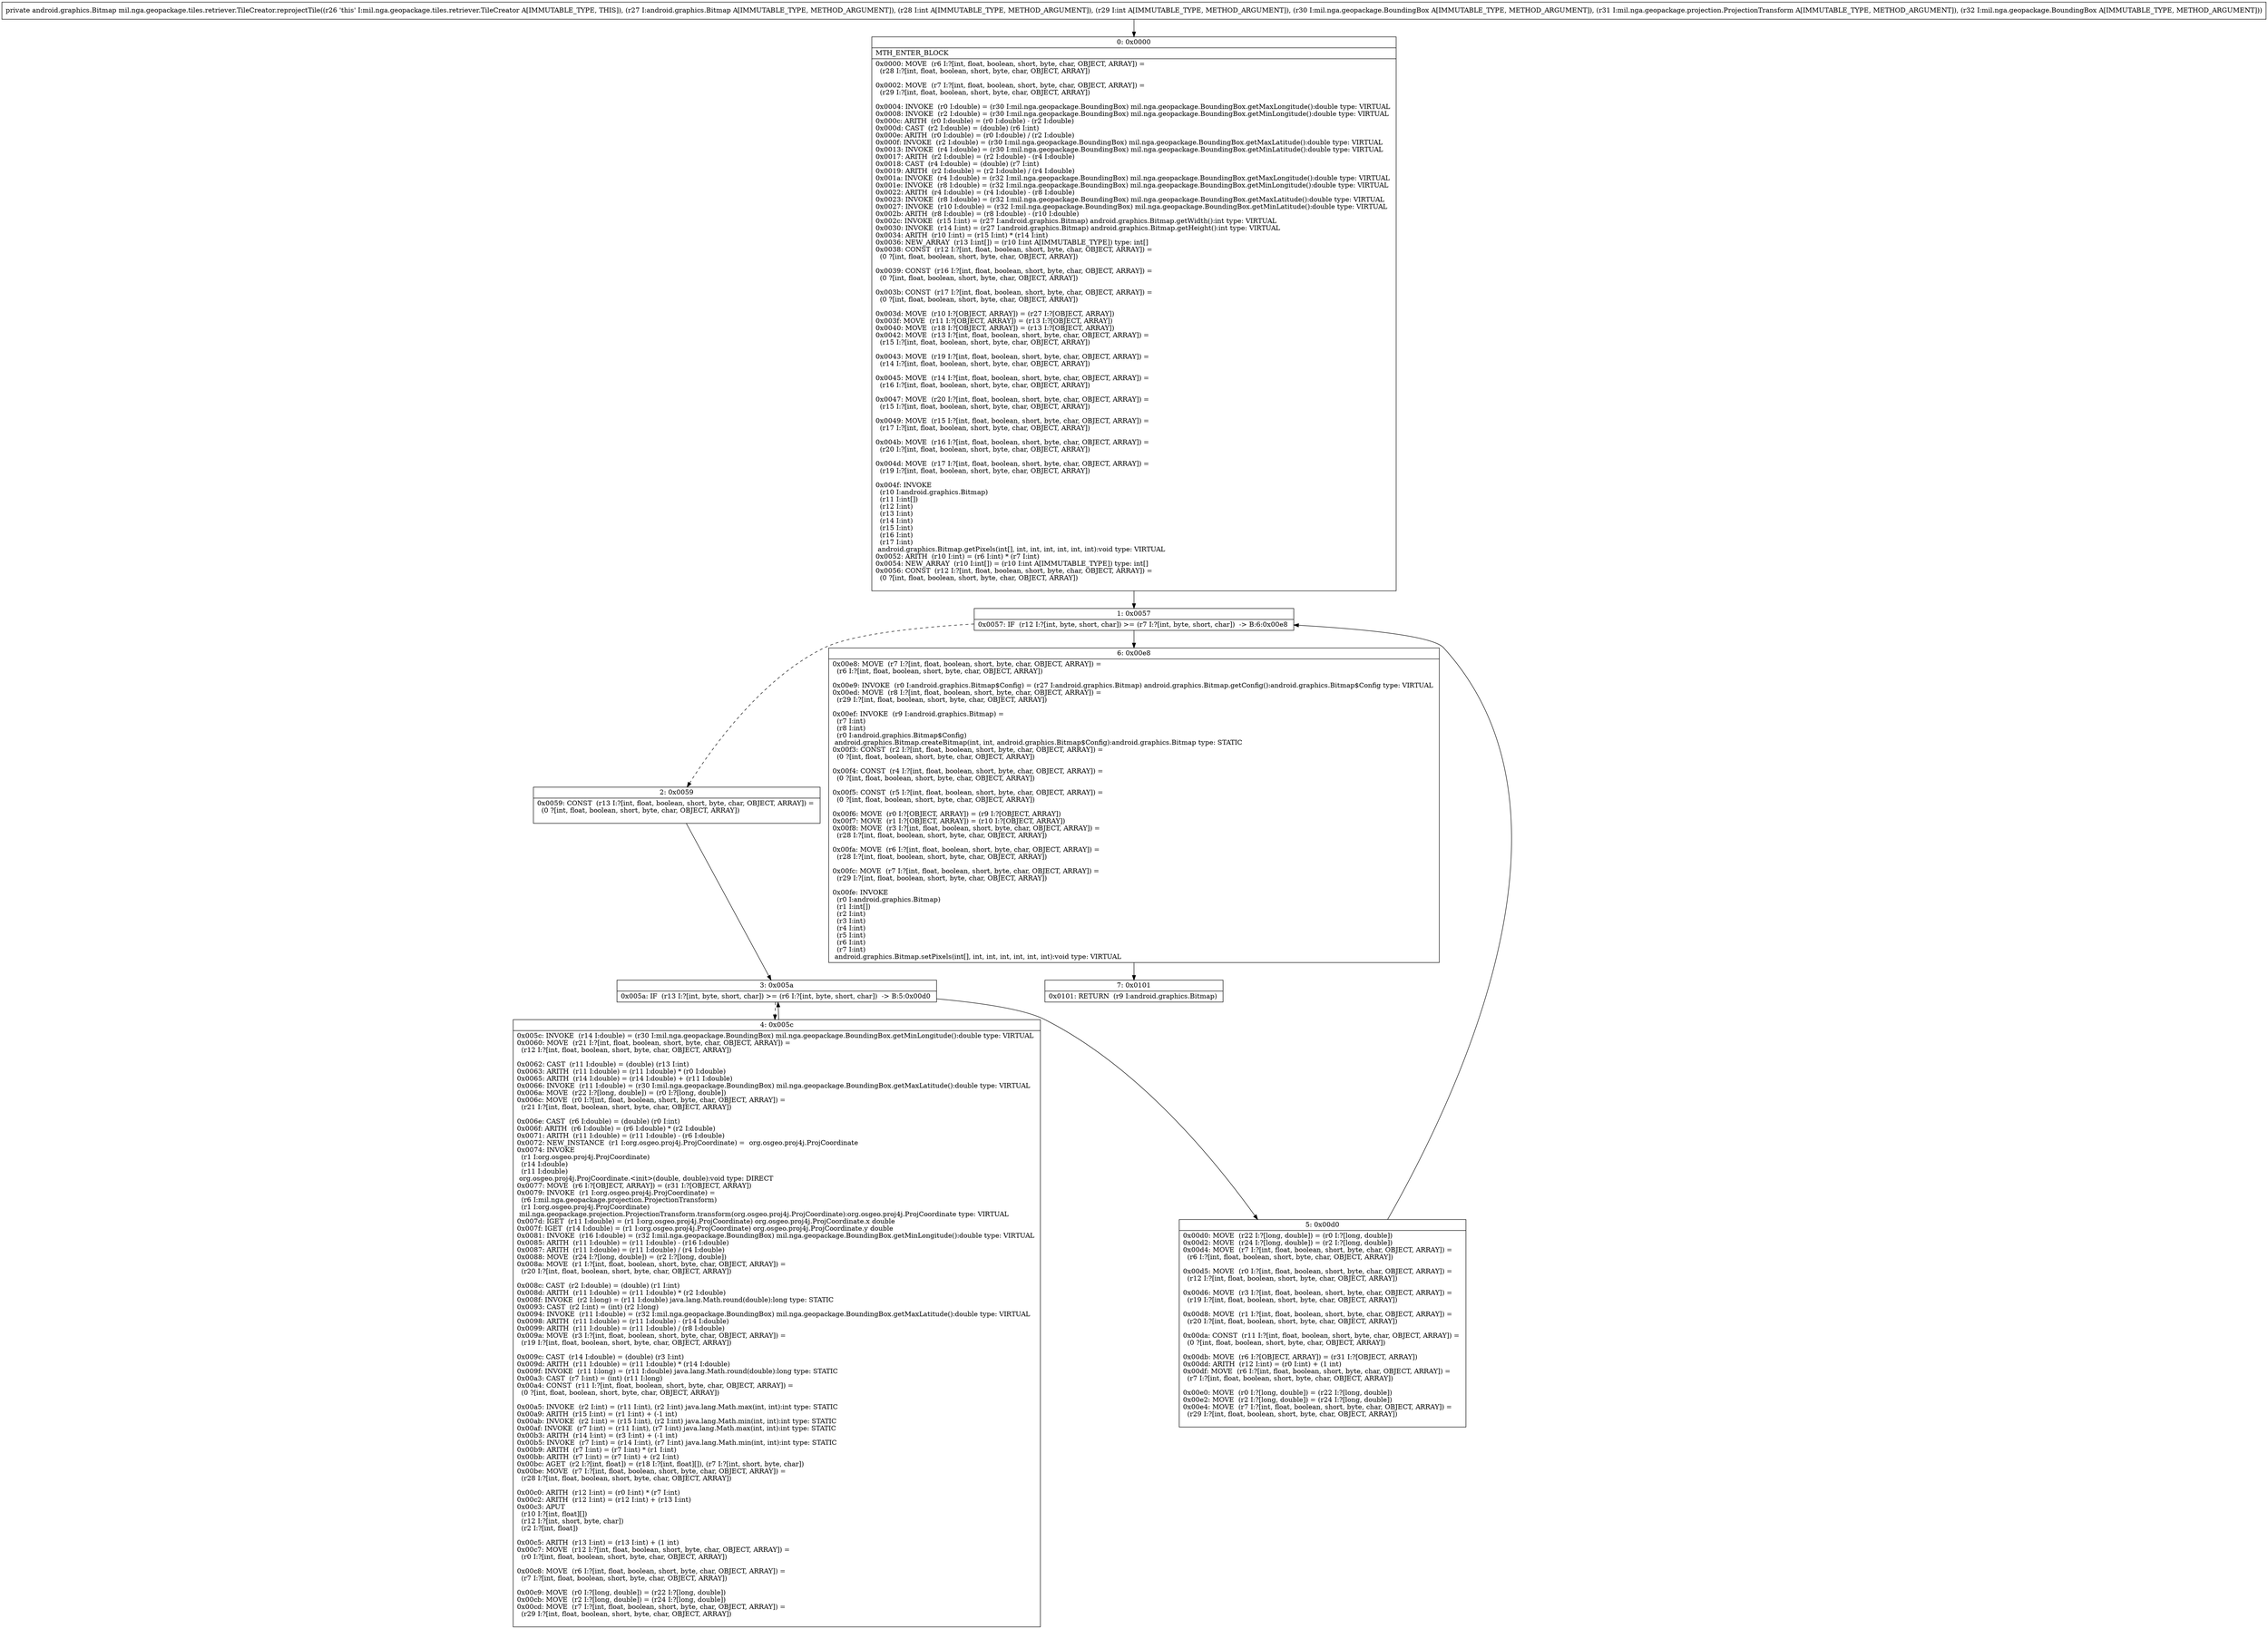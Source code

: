 digraph "CFG formil.nga.geopackage.tiles.retriever.TileCreator.reprojectTile(Landroid\/graphics\/Bitmap;IILmil\/nga\/geopackage\/BoundingBox;Lmil\/nga\/geopackage\/projection\/ProjectionTransform;Lmil\/nga\/geopackage\/BoundingBox;)Landroid\/graphics\/Bitmap;" {
Node_0 [shape=record,label="{0\:\ 0x0000|MTH_ENTER_BLOCK\l|0x0000: MOVE  (r6 I:?[int, float, boolean, short, byte, char, OBJECT, ARRAY]) = \l  (r28 I:?[int, float, boolean, short, byte, char, OBJECT, ARRAY])\l \l0x0002: MOVE  (r7 I:?[int, float, boolean, short, byte, char, OBJECT, ARRAY]) = \l  (r29 I:?[int, float, boolean, short, byte, char, OBJECT, ARRAY])\l \l0x0004: INVOKE  (r0 I:double) = (r30 I:mil.nga.geopackage.BoundingBox) mil.nga.geopackage.BoundingBox.getMaxLongitude():double type: VIRTUAL \l0x0008: INVOKE  (r2 I:double) = (r30 I:mil.nga.geopackage.BoundingBox) mil.nga.geopackage.BoundingBox.getMinLongitude():double type: VIRTUAL \l0x000c: ARITH  (r0 I:double) = (r0 I:double) \- (r2 I:double) \l0x000d: CAST  (r2 I:double) = (double) (r6 I:int) \l0x000e: ARITH  (r0 I:double) = (r0 I:double) \/ (r2 I:double) \l0x000f: INVOKE  (r2 I:double) = (r30 I:mil.nga.geopackage.BoundingBox) mil.nga.geopackage.BoundingBox.getMaxLatitude():double type: VIRTUAL \l0x0013: INVOKE  (r4 I:double) = (r30 I:mil.nga.geopackage.BoundingBox) mil.nga.geopackage.BoundingBox.getMinLatitude():double type: VIRTUAL \l0x0017: ARITH  (r2 I:double) = (r2 I:double) \- (r4 I:double) \l0x0018: CAST  (r4 I:double) = (double) (r7 I:int) \l0x0019: ARITH  (r2 I:double) = (r2 I:double) \/ (r4 I:double) \l0x001a: INVOKE  (r4 I:double) = (r32 I:mil.nga.geopackage.BoundingBox) mil.nga.geopackage.BoundingBox.getMaxLongitude():double type: VIRTUAL \l0x001e: INVOKE  (r8 I:double) = (r32 I:mil.nga.geopackage.BoundingBox) mil.nga.geopackage.BoundingBox.getMinLongitude():double type: VIRTUAL \l0x0022: ARITH  (r4 I:double) = (r4 I:double) \- (r8 I:double) \l0x0023: INVOKE  (r8 I:double) = (r32 I:mil.nga.geopackage.BoundingBox) mil.nga.geopackage.BoundingBox.getMaxLatitude():double type: VIRTUAL \l0x0027: INVOKE  (r10 I:double) = (r32 I:mil.nga.geopackage.BoundingBox) mil.nga.geopackage.BoundingBox.getMinLatitude():double type: VIRTUAL \l0x002b: ARITH  (r8 I:double) = (r8 I:double) \- (r10 I:double) \l0x002c: INVOKE  (r15 I:int) = (r27 I:android.graphics.Bitmap) android.graphics.Bitmap.getWidth():int type: VIRTUAL \l0x0030: INVOKE  (r14 I:int) = (r27 I:android.graphics.Bitmap) android.graphics.Bitmap.getHeight():int type: VIRTUAL \l0x0034: ARITH  (r10 I:int) = (r15 I:int) * (r14 I:int) \l0x0036: NEW_ARRAY  (r13 I:int[]) = (r10 I:int A[IMMUTABLE_TYPE]) type: int[] \l0x0038: CONST  (r12 I:?[int, float, boolean, short, byte, char, OBJECT, ARRAY]) = \l  (0 ?[int, float, boolean, short, byte, char, OBJECT, ARRAY])\l \l0x0039: CONST  (r16 I:?[int, float, boolean, short, byte, char, OBJECT, ARRAY]) = \l  (0 ?[int, float, boolean, short, byte, char, OBJECT, ARRAY])\l \l0x003b: CONST  (r17 I:?[int, float, boolean, short, byte, char, OBJECT, ARRAY]) = \l  (0 ?[int, float, boolean, short, byte, char, OBJECT, ARRAY])\l \l0x003d: MOVE  (r10 I:?[OBJECT, ARRAY]) = (r27 I:?[OBJECT, ARRAY]) \l0x003f: MOVE  (r11 I:?[OBJECT, ARRAY]) = (r13 I:?[OBJECT, ARRAY]) \l0x0040: MOVE  (r18 I:?[OBJECT, ARRAY]) = (r13 I:?[OBJECT, ARRAY]) \l0x0042: MOVE  (r13 I:?[int, float, boolean, short, byte, char, OBJECT, ARRAY]) = \l  (r15 I:?[int, float, boolean, short, byte, char, OBJECT, ARRAY])\l \l0x0043: MOVE  (r19 I:?[int, float, boolean, short, byte, char, OBJECT, ARRAY]) = \l  (r14 I:?[int, float, boolean, short, byte, char, OBJECT, ARRAY])\l \l0x0045: MOVE  (r14 I:?[int, float, boolean, short, byte, char, OBJECT, ARRAY]) = \l  (r16 I:?[int, float, boolean, short, byte, char, OBJECT, ARRAY])\l \l0x0047: MOVE  (r20 I:?[int, float, boolean, short, byte, char, OBJECT, ARRAY]) = \l  (r15 I:?[int, float, boolean, short, byte, char, OBJECT, ARRAY])\l \l0x0049: MOVE  (r15 I:?[int, float, boolean, short, byte, char, OBJECT, ARRAY]) = \l  (r17 I:?[int, float, boolean, short, byte, char, OBJECT, ARRAY])\l \l0x004b: MOVE  (r16 I:?[int, float, boolean, short, byte, char, OBJECT, ARRAY]) = \l  (r20 I:?[int, float, boolean, short, byte, char, OBJECT, ARRAY])\l \l0x004d: MOVE  (r17 I:?[int, float, boolean, short, byte, char, OBJECT, ARRAY]) = \l  (r19 I:?[int, float, boolean, short, byte, char, OBJECT, ARRAY])\l \l0x004f: INVOKE  \l  (r10 I:android.graphics.Bitmap)\l  (r11 I:int[])\l  (r12 I:int)\l  (r13 I:int)\l  (r14 I:int)\l  (r15 I:int)\l  (r16 I:int)\l  (r17 I:int)\l android.graphics.Bitmap.getPixels(int[], int, int, int, int, int, int):void type: VIRTUAL \l0x0052: ARITH  (r10 I:int) = (r6 I:int) * (r7 I:int) \l0x0054: NEW_ARRAY  (r10 I:int[]) = (r10 I:int A[IMMUTABLE_TYPE]) type: int[] \l0x0056: CONST  (r12 I:?[int, float, boolean, short, byte, char, OBJECT, ARRAY]) = \l  (0 ?[int, float, boolean, short, byte, char, OBJECT, ARRAY])\l \l}"];
Node_1 [shape=record,label="{1\:\ 0x0057|0x0057: IF  (r12 I:?[int, byte, short, char]) \>= (r7 I:?[int, byte, short, char])  \-\> B:6:0x00e8 \l}"];
Node_2 [shape=record,label="{2\:\ 0x0059|0x0059: CONST  (r13 I:?[int, float, boolean, short, byte, char, OBJECT, ARRAY]) = \l  (0 ?[int, float, boolean, short, byte, char, OBJECT, ARRAY])\l \l}"];
Node_3 [shape=record,label="{3\:\ 0x005a|0x005a: IF  (r13 I:?[int, byte, short, char]) \>= (r6 I:?[int, byte, short, char])  \-\> B:5:0x00d0 \l}"];
Node_4 [shape=record,label="{4\:\ 0x005c|0x005c: INVOKE  (r14 I:double) = (r30 I:mil.nga.geopackage.BoundingBox) mil.nga.geopackage.BoundingBox.getMinLongitude():double type: VIRTUAL \l0x0060: MOVE  (r21 I:?[int, float, boolean, short, byte, char, OBJECT, ARRAY]) = \l  (r12 I:?[int, float, boolean, short, byte, char, OBJECT, ARRAY])\l \l0x0062: CAST  (r11 I:double) = (double) (r13 I:int) \l0x0063: ARITH  (r11 I:double) = (r11 I:double) * (r0 I:double) \l0x0065: ARITH  (r14 I:double) = (r14 I:double) + (r11 I:double) \l0x0066: INVOKE  (r11 I:double) = (r30 I:mil.nga.geopackage.BoundingBox) mil.nga.geopackage.BoundingBox.getMaxLatitude():double type: VIRTUAL \l0x006a: MOVE  (r22 I:?[long, double]) = (r0 I:?[long, double]) \l0x006c: MOVE  (r0 I:?[int, float, boolean, short, byte, char, OBJECT, ARRAY]) = \l  (r21 I:?[int, float, boolean, short, byte, char, OBJECT, ARRAY])\l \l0x006e: CAST  (r6 I:double) = (double) (r0 I:int) \l0x006f: ARITH  (r6 I:double) = (r6 I:double) * (r2 I:double) \l0x0071: ARITH  (r11 I:double) = (r11 I:double) \- (r6 I:double) \l0x0072: NEW_INSTANCE  (r1 I:org.osgeo.proj4j.ProjCoordinate) =  org.osgeo.proj4j.ProjCoordinate \l0x0074: INVOKE  \l  (r1 I:org.osgeo.proj4j.ProjCoordinate)\l  (r14 I:double)\l  (r11 I:double)\l org.osgeo.proj4j.ProjCoordinate.\<init\>(double, double):void type: DIRECT \l0x0077: MOVE  (r6 I:?[OBJECT, ARRAY]) = (r31 I:?[OBJECT, ARRAY]) \l0x0079: INVOKE  (r1 I:org.osgeo.proj4j.ProjCoordinate) = \l  (r6 I:mil.nga.geopackage.projection.ProjectionTransform)\l  (r1 I:org.osgeo.proj4j.ProjCoordinate)\l mil.nga.geopackage.projection.ProjectionTransform.transform(org.osgeo.proj4j.ProjCoordinate):org.osgeo.proj4j.ProjCoordinate type: VIRTUAL \l0x007d: IGET  (r11 I:double) = (r1 I:org.osgeo.proj4j.ProjCoordinate) org.osgeo.proj4j.ProjCoordinate.x double \l0x007f: IGET  (r14 I:double) = (r1 I:org.osgeo.proj4j.ProjCoordinate) org.osgeo.proj4j.ProjCoordinate.y double \l0x0081: INVOKE  (r16 I:double) = (r32 I:mil.nga.geopackage.BoundingBox) mil.nga.geopackage.BoundingBox.getMinLongitude():double type: VIRTUAL \l0x0085: ARITH  (r11 I:double) = (r11 I:double) \- (r16 I:double) \l0x0087: ARITH  (r11 I:double) = (r11 I:double) \/ (r4 I:double) \l0x0088: MOVE  (r24 I:?[long, double]) = (r2 I:?[long, double]) \l0x008a: MOVE  (r1 I:?[int, float, boolean, short, byte, char, OBJECT, ARRAY]) = \l  (r20 I:?[int, float, boolean, short, byte, char, OBJECT, ARRAY])\l \l0x008c: CAST  (r2 I:double) = (double) (r1 I:int) \l0x008d: ARITH  (r11 I:double) = (r11 I:double) * (r2 I:double) \l0x008f: INVOKE  (r2 I:long) = (r11 I:double) java.lang.Math.round(double):long type: STATIC \l0x0093: CAST  (r2 I:int) = (int) (r2 I:long) \l0x0094: INVOKE  (r11 I:double) = (r32 I:mil.nga.geopackage.BoundingBox) mil.nga.geopackage.BoundingBox.getMaxLatitude():double type: VIRTUAL \l0x0098: ARITH  (r11 I:double) = (r11 I:double) \- (r14 I:double) \l0x0099: ARITH  (r11 I:double) = (r11 I:double) \/ (r8 I:double) \l0x009a: MOVE  (r3 I:?[int, float, boolean, short, byte, char, OBJECT, ARRAY]) = \l  (r19 I:?[int, float, boolean, short, byte, char, OBJECT, ARRAY])\l \l0x009c: CAST  (r14 I:double) = (double) (r3 I:int) \l0x009d: ARITH  (r11 I:double) = (r11 I:double) * (r14 I:double) \l0x009f: INVOKE  (r11 I:long) = (r11 I:double) java.lang.Math.round(double):long type: STATIC \l0x00a3: CAST  (r7 I:int) = (int) (r11 I:long) \l0x00a4: CONST  (r11 I:?[int, float, boolean, short, byte, char, OBJECT, ARRAY]) = \l  (0 ?[int, float, boolean, short, byte, char, OBJECT, ARRAY])\l \l0x00a5: INVOKE  (r2 I:int) = (r11 I:int), (r2 I:int) java.lang.Math.max(int, int):int type: STATIC \l0x00a9: ARITH  (r15 I:int) = (r1 I:int) + (\-1 int) \l0x00ab: INVOKE  (r2 I:int) = (r15 I:int), (r2 I:int) java.lang.Math.min(int, int):int type: STATIC \l0x00af: INVOKE  (r7 I:int) = (r11 I:int), (r7 I:int) java.lang.Math.max(int, int):int type: STATIC \l0x00b3: ARITH  (r14 I:int) = (r3 I:int) + (\-1 int) \l0x00b5: INVOKE  (r7 I:int) = (r14 I:int), (r7 I:int) java.lang.Math.min(int, int):int type: STATIC \l0x00b9: ARITH  (r7 I:int) = (r7 I:int) * (r1 I:int) \l0x00bb: ARITH  (r7 I:int) = (r7 I:int) + (r2 I:int) \l0x00bc: AGET  (r2 I:?[int, float]) = (r18 I:?[int, float][]), (r7 I:?[int, short, byte, char]) \l0x00be: MOVE  (r7 I:?[int, float, boolean, short, byte, char, OBJECT, ARRAY]) = \l  (r28 I:?[int, float, boolean, short, byte, char, OBJECT, ARRAY])\l \l0x00c0: ARITH  (r12 I:int) = (r0 I:int) * (r7 I:int) \l0x00c2: ARITH  (r12 I:int) = (r12 I:int) + (r13 I:int) \l0x00c3: APUT  \l  (r10 I:?[int, float][])\l  (r12 I:?[int, short, byte, char])\l  (r2 I:?[int, float])\l \l0x00c5: ARITH  (r13 I:int) = (r13 I:int) + (1 int) \l0x00c7: MOVE  (r12 I:?[int, float, boolean, short, byte, char, OBJECT, ARRAY]) = \l  (r0 I:?[int, float, boolean, short, byte, char, OBJECT, ARRAY])\l \l0x00c8: MOVE  (r6 I:?[int, float, boolean, short, byte, char, OBJECT, ARRAY]) = \l  (r7 I:?[int, float, boolean, short, byte, char, OBJECT, ARRAY])\l \l0x00c9: MOVE  (r0 I:?[long, double]) = (r22 I:?[long, double]) \l0x00cb: MOVE  (r2 I:?[long, double]) = (r24 I:?[long, double]) \l0x00cd: MOVE  (r7 I:?[int, float, boolean, short, byte, char, OBJECT, ARRAY]) = \l  (r29 I:?[int, float, boolean, short, byte, char, OBJECT, ARRAY])\l \l}"];
Node_5 [shape=record,label="{5\:\ 0x00d0|0x00d0: MOVE  (r22 I:?[long, double]) = (r0 I:?[long, double]) \l0x00d2: MOVE  (r24 I:?[long, double]) = (r2 I:?[long, double]) \l0x00d4: MOVE  (r7 I:?[int, float, boolean, short, byte, char, OBJECT, ARRAY]) = \l  (r6 I:?[int, float, boolean, short, byte, char, OBJECT, ARRAY])\l \l0x00d5: MOVE  (r0 I:?[int, float, boolean, short, byte, char, OBJECT, ARRAY]) = \l  (r12 I:?[int, float, boolean, short, byte, char, OBJECT, ARRAY])\l \l0x00d6: MOVE  (r3 I:?[int, float, boolean, short, byte, char, OBJECT, ARRAY]) = \l  (r19 I:?[int, float, boolean, short, byte, char, OBJECT, ARRAY])\l \l0x00d8: MOVE  (r1 I:?[int, float, boolean, short, byte, char, OBJECT, ARRAY]) = \l  (r20 I:?[int, float, boolean, short, byte, char, OBJECT, ARRAY])\l \l0x00da: CONST  (r11 I:?[int, float, boolean, short, byte, char, OBJECT, ARRAY]) = \l  (0 ?[int, float, boolean, short, byte, char, OBJECT, ARRAY])\l \l0x00db: MOVE  (r6 I:?[OBJECT, ARRAY]) = (r31 I:?[OBJECT, ARRAY]) \l0x00dd: ARITH  (r12 I:int) = (r0 I:int) + (1 int) \l0x00df: MOVE  (r6 I:?[int, float, boolean, short, byte, char, OBJECT, ARRAY]) = \l  (r7 I:?[int, float, boolean, short, byte, char, OBJECT, ARRAY])\l \l0x00e0: MOVE  (r0 I:?[long, double]) = (r22 I:?[long, double]) \l0x00e2: MOVE  (r2 I:?[long, double]) = (r24 I:?[long, double]) \l0x00e4: MOVE  (r7 I:?[int, float, boolean, short, byte, char, OBJECT, ARRAY]) = \l  (r29 I:?[int, float, boolean, short, byte, char, OBJECT, ARRAY])\l \l}"];
Node_6 [shape=record,label="{6\:\ 0x00e8|0x00e8: MOVE  (r7 I:?[int, float, boolean, short, byte, char, OBJECT, ARRAY]) = \l  (r6 I:?[int, float, boolean, short, byte, char, OBJECT, ARRAY])\l \l0x00e9: INVOKE  (r0 I:android.graphics.Bitmap$Config) = (r27 I:android.graphics.Bitmap) android.graphics.Bitmap.getConfig():android.graphics.Bitmap$Config type: VIRTUAL \l0x00ed: MOVE  (r8 I:?[int, float, boolean, short, byte, char, OBJECT, ARRAY]) = \l  (r29 I:?[int, float, boolean, short, byte, char, OBJECT, ARRAY])\l \l0x00ef: INVOKE  (r9 I:android.graphics.Bitmap) = \l  (r7 I:int)\l  (r8 I:int)\l  (r0 I:android.graphics.Bitmap$Config)\l android.graphics.Bitmap.createBitmap(int, int, android.graphics.Bitmap$Config):android.graphics.Bitmap type: STATIC \l0x00f3: CONST  (r2 I:?[int, float, boolean, short, byte, char, OBJECT, ARRAY]) = \l  (0 ?[int, float, boolean, short, byte, char, OBJECT, ARRAY])\l \l0x00f4: CONST  (r4 I:?[int, float, boolean, short, byte, char, OBJECT, ARRAY]) = \l  (0 ?[int, float, boolean, short, byte, char, OBJECT, ARRAY])\l \l0x00f5: CONST  (r5 I:?[int, float, boolean, short, byte, char, OBJECT, ARRAY]) = \l  (0 ?[int, float, boolean, short, byte, char, OBJECT, ARRAY])\l \l0x00f6: MOVE  (r0 I:?[OBJECT, ARRAY]) = (r9 I:?[OBJECT, ARRAY]) \l0x00f7: MOVE  (r1 I:?[OBJECT, ARRAY]) = (r10 I:?[OBJECT, ARRAY]) \l0x00f8: MOVE  (r3 I:?[int, float, boolean, short, byte, char, OBJECT, ARRAY]) = \l  (r28 I:?[int, float, boolean, short, byte, char, OBJECT, ARRAY])\l \l0x00fa: MOVE  (r6 I:?[int, float, boolean, short, byte, char, OBJECT, ARRAY]) = \l  (r28 I:?[int, float, boolean, short, byte, char, OBJECT, ARRAY])\l \l0x00fc: MOVE  (r7 I:?[int, float, boolean, short, byte, char, OBJECT, ARRAY]) = \l  (r29 I:?[int, float, boolean, short, byte, char, OBJECT, ARRAY])\l \l0x00fe: INVOKE  \l  (r0 I:android.graphics.Bitmap)\l  (r1 I:int[])\l  (r2 I:int)\l  (r3 I:int)\l  (r4 I:int)\l  (r5 I:int)\l  (r6 I:int)\l  (r7 I:int)\l android.graphics.Bitmap.setPixels(int[], int, int, int, int, int, int):void type: VIRTUAL \l}"];
Node_7 [shape=record,label="{7\:\ 0x0101|0x0101: RETURN  (r9 I:android.graphics.Bitmap) \l}"];
MethodNode[shape=record,label="{private android.graphics.Bitmap mil.nga.geopackage.tiles.retriever.TileCreator.reprojectTile((r26 'this' I:mil.nga.geopackage.tiles.retriever.TileCreator A[IMMUTABLE_TYPE, THIS]), (r27 I:android.graphics.Bitmap A[IMMUTABLE_TYPE, METHOD_ARGUMENT]), (r28 I:int A[IMMUTABLE_TYPE, METHOD_ARGUMENT]), (r29 I:int A[IMMUTABLE_TYPE, METHOD_ARGUMENT]), (r30 I:mil.nga.geopackage.BoundingBox A[IMMUTABLE_TYPE, METHOD_ARGUMENT]), (r31 I:mil.nga.geopackage.projection.ProjectionTransform A[IMMUTABLE_TYPE, METHOD_ARGUMENT]), (r32 I:mil.nga.geopackage.BoundingBox A[IMMUTABLE_TYPE, METHOD_ARGUMENT])) }"];
MethodNode -> Node_0;
Node_0 -> Node_1;
Node_1 -> Node_2[style=dashed];
Node_1 -> Node_6;
Node_2 -> Node_3;
Node_3 -> Node_4[style=dashed];
Node_3 -> Node_5;
Node_4 -> Node_3;
Node_5 -> Node_1;
Node_6 -> Node_7;
}

